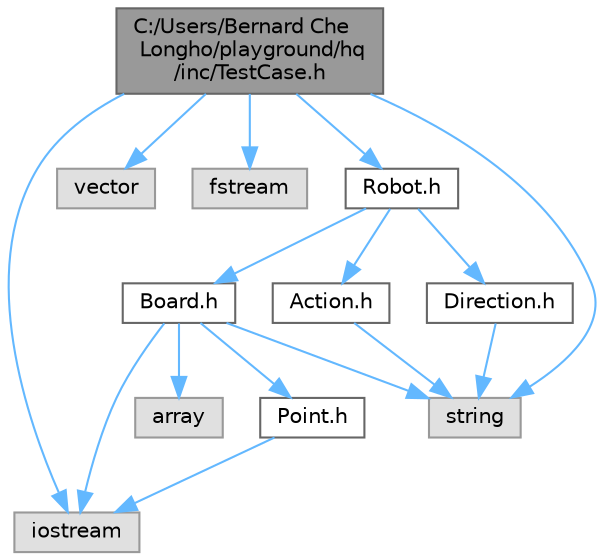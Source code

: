 digraph "C:/Users/Bernard Che Longho/playground/hq/inc/TestCase.h"
{
 // INTERACTIVE_SVG=YES
 // LATEX_PDF_SIZE
  bgcolor="transparent";
  edge [fontname=Helvetica,fontsize=10,labelfontname=Helvetica,labelfontsize=10];
  node [fontname=Helvetica,fontsize=10,shape=box,height=0.2,width=0.4];
  Node1 [label="C:/Users/Bernard Che\l Longho/playground/hq\l/inc/TestCase.h",height=0.2,width=0.4,color="gray40", fillcolor="grey60", style="filled", fontcolor="black",tooltip="Holds a tests case read from file."];
  Node1 -> Node2 [color="steelblue1",style="solid"];
  Node2 [label="string",height=0.2,width=0.4,color="grey60", fillcolor="#E0E0E0", style="filled",tooltip=" "];
  Node1 -> Node3 [color="steelblue1",style="solid"];
  Node3 [label="vector",height=0.2,width=0.4,color="grey60", fillcolor="#E0E0E0", style="filled",tooltip=" "];
  Node1 -> Node4 [color="steelblue1",style="solid"];
  Node4 [label="fstream",height=0.2,width=0.4,color="grey60", fillcolor="#E0E0E0", style="filled",tooltip=" "];
  Node1 -> Node5 [color="steelblue1",style="solid"];
  Node5 [label="iostream",height=0.2,width=0.4,color="grey60", fillcolor="#E0E0E0", style="filled",tooltip=" "];
  Node1 -> Node6 [color="steelblue1",style="solid"];
  Node6 [label="Robot.h",height=0.2,width=0.4,color="grey40", fillcolor="white", style="filled",URL="$_robot_8h.html",tooltip="The Robot. It has its position and direction."];
  Node6 -> Node7 [color="steelblue1",style="solid"];
  Node7 [label="Board.h",height=0.2,width=0.4,color="grey40", fillcolor="white", style="filled",URL="$_board_8h.html",tooltip="Utility class to create a visual representation of the robot."];
  Node7 -> Node5 [color="steelblue1",style="solid"];
  Node7 -> Node8 [color="steelblue1",style="solid"];
  Node8 [label="array",height=0.2,width=0.4,color="grey60", fillcolor="#E0E0E0", style="filled",tooltip=" "];
  Node7 -> Node9 [color="steelblue1",style="solid"];
  Node9 [label="Point.h",height=0.2,width=0.4,color="grey40", fillcolor="white", style="filled",URL="$_point_8h.html",tooltip="A structure to hold the x and y coordinates of a Point that holds the robot's current location."];
  Node9 -> Node5 [color="steelblue1",style="solid"];
  Node7 -> Node2 [color="steelblue1",style="solid"];
  Node6 -> Node10 [color="steelblue1",style="solid"];
  Node10 [label="Direction.h",height=0.2,width=0.4,color="grey40", fillcolor="white", style="filled",URL="$_direction_8h.html",tooltip="Holds the different directions that a robot can assume."];
  Node10 -> Node2 [color="steelblue1",style="solid"];
  Node6 -> Node11 [color="steelblue1",style="solid"];
  Node11 [label="Action.h",height=0.2,width=0.4,color="grey40", fillcolor="white", style="filled",URL="$_action_8h.html",tooltip="Holds the different actions that a robot can take."];
  Node11 -> Node2 [color="steelblue1",style="solid"];
}
